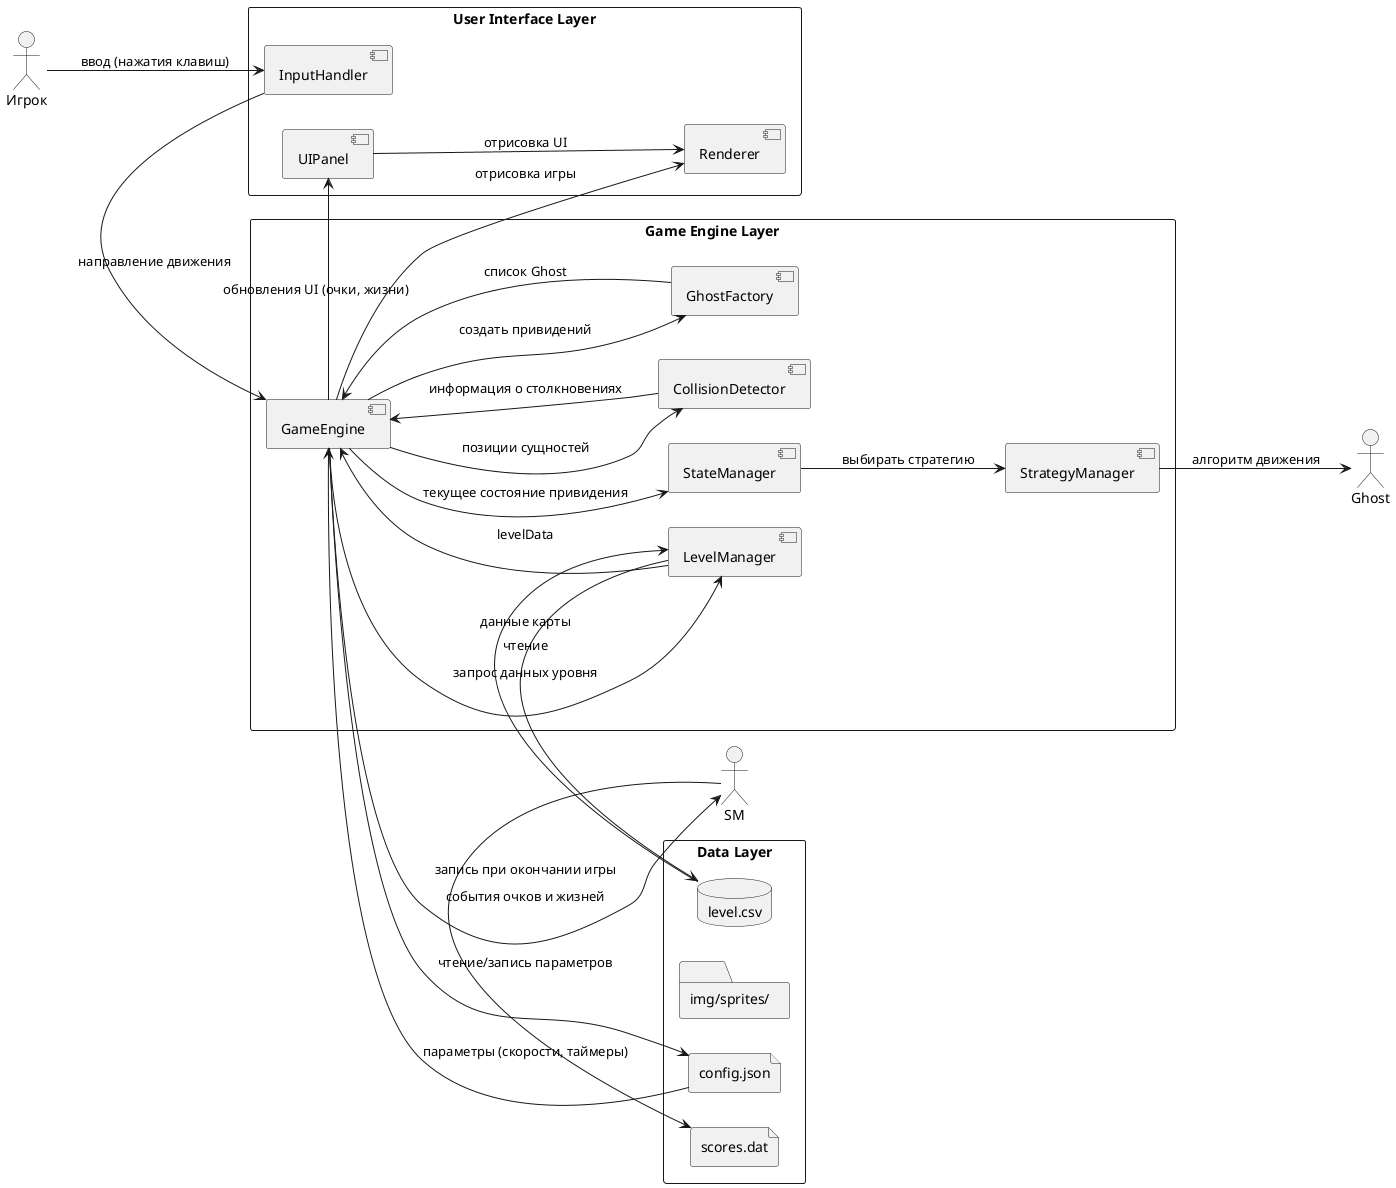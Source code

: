@startuml FullInfraDiagram
left to right direction
actor Player as "Игрок"

rectangle "User Interface Layer" {
    component InputHandler
    component UIPanel
    component Renderer
}

rectangle "Game Engine Layer" {
    component GameEngine
    component LevelManager
    component CollisionDetector
    component GhostFactory
    component StateManager
    component StrategyManager
}

rectangle "Data Layer" {
    database LevelCSV as "level.csv"
    folder Sprites as "img/sprites/"
    file Settings as "config.json"
    file HighScores as "scores.dat"
}

Player --> InputHandler: ввод (нажатия клавиш)
InputHandler --> GameEngine: направление движения
GameEngine --> LevelManager: запрос данных уровня
LevelManager --> LevelCSV: чтение
LevelCSV --> LevelManager: данные карты
LevelManager --> GameEngine: levelData
GameEngine --> GhostFactory: создать привидений
GhostFactory --> GameEngine: список Ghost
GameEngine --> StateManager: текущее состояние привидения
StateManager --> StrategyManager: выбирать стратегию
StrategyManager --> Ghost: алгоритм движения
GameEngine --> CollisionDetector: позиции сущностей
CollisionDetector --> GameEngine: информация о столкновениях
GameEngine --> SM: события очков и жизней
SM --> HighScores: запись при окончании игры
GameEngine --> UIPanel: обновления UI (очки, жизни)
UIPanel --> Renderer: отрисовка UI
GameEngine --> Renderer: отрисовка игры
GameEngine --> Settings: чтение/запись параметров
Settings --> GameEngine: параметры (скорости, таймеры)
@enduml